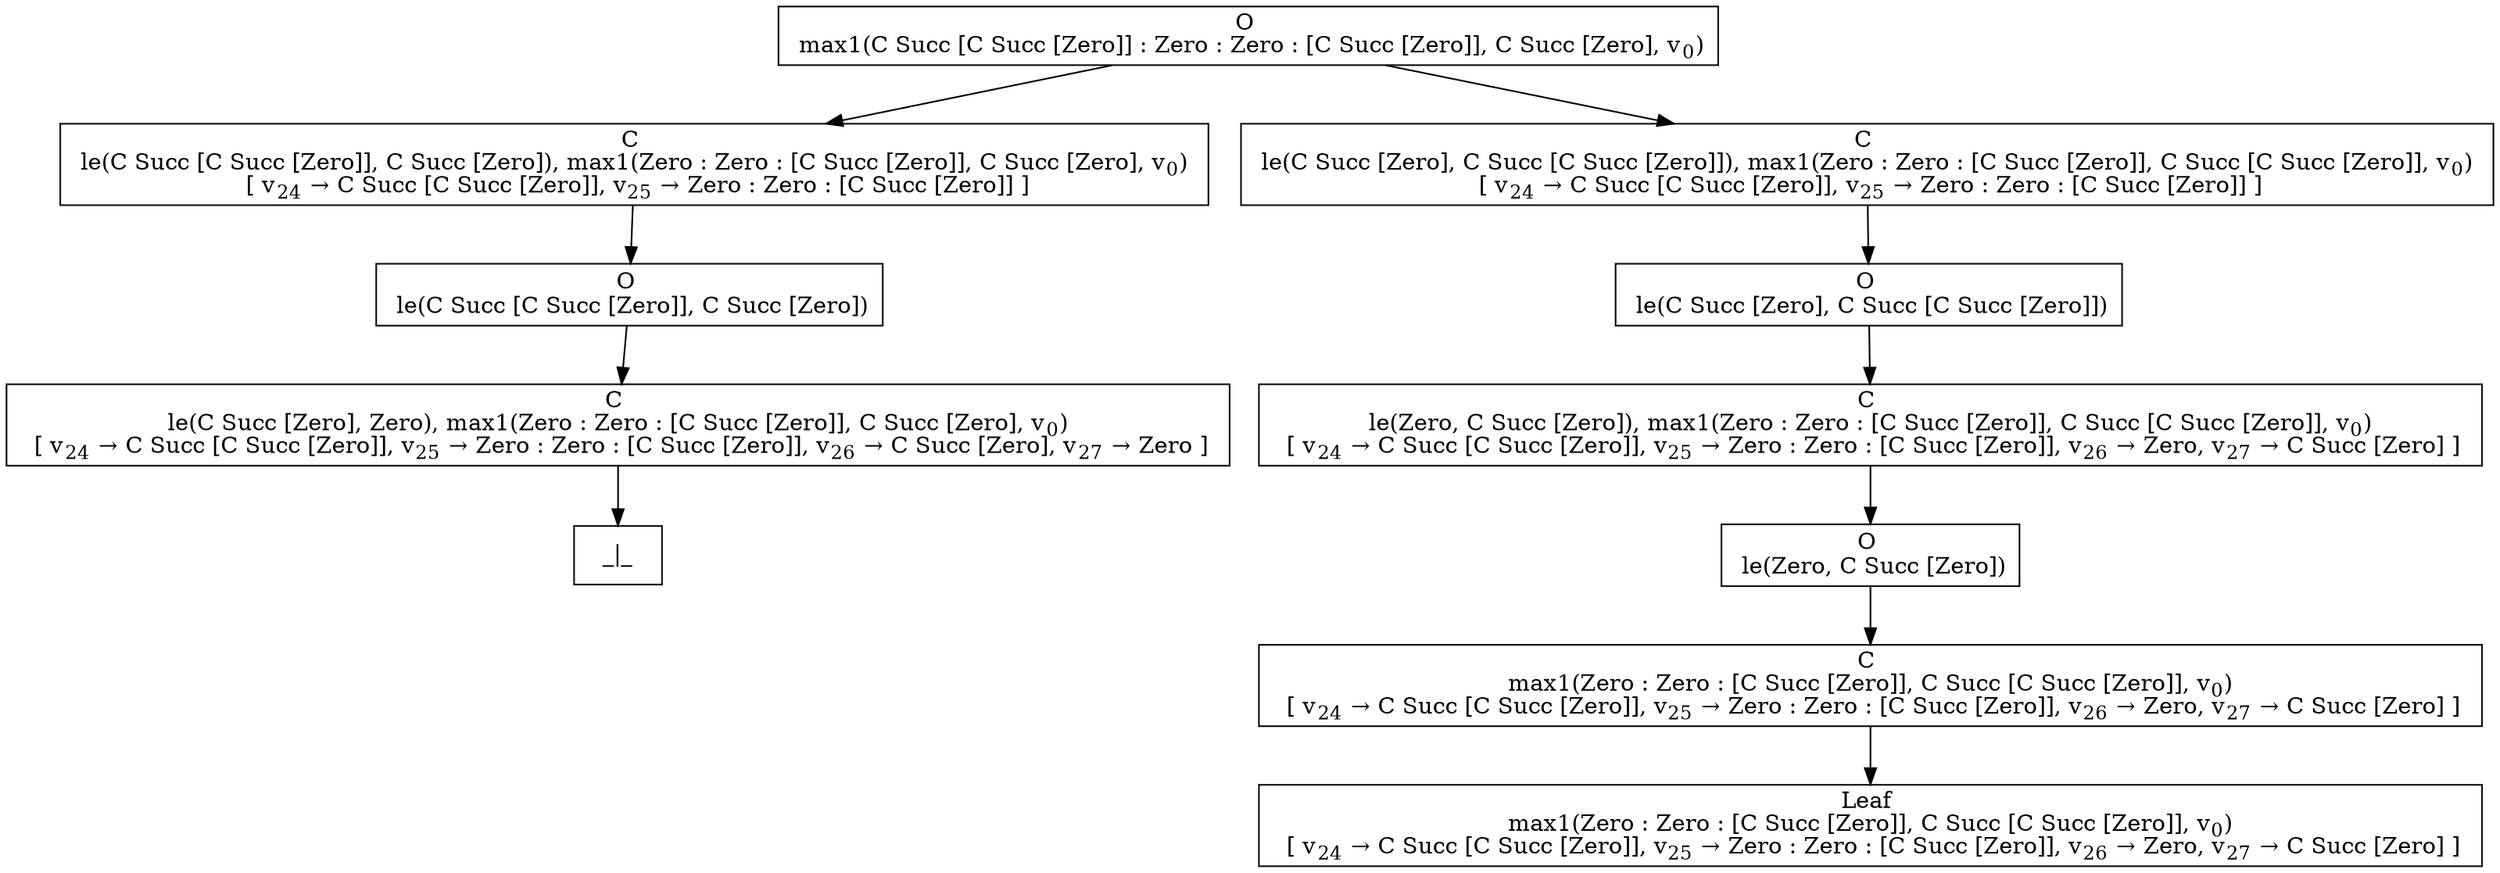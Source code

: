 digraph {
    graph [rankdir=TB
          ,bgcolor=transparent];
    node [shape=box
         ,fillcolor=white
         ,style=filled];
    0 [label=<O <BR/> max1(C Succ [C Succ [Zero]] : Zero : Zero : [C Succ [Zero]], C Succ [Zero], v<SUB>0</SUB>)>];
    1 [label=<C <BR/> le(C Succ [C Succ [Zero]], C Succ [Zero]), max1(Zero : Zero : [C Succ [Zero]], C Succ [Zero], v<SUB>0</SUB>) <BR/>  [ v<SUB>24</SUB> &rarr; C Succ [C Succ [Zero]], v<SUB>25</SUB> &rarr; Zero : Zero : [C Succ [Zero]] ] >];
    2 [label=<C <BR/> le(C Succ [Zero], C Succ [C Succ [Zero]]), max1(Zero : Zero : [C Succ [Zero]], C Succ [C Succ [Zero]], v<SUB>0</SUB>) <BR/>  [ v<SUB>24</SUB> &rarr; C Succ [C Succ [Zero]], v<SUB>25</SUB> &rarr; Zero : Zero : [C Succ [Zero]] ] >];
    3 [label=<O <BR/> le(C Succ [C Succ [Zero]], C Succ [Zero])>];
    4 [label=<C <BR/> le(C Succ [Zero], Zero), max1(Zero : Zero : [C Succ [Zero]], C Succ [Zero], v<SUB>0</SUB>) <BR/>  [ v<SUB>24</SUB> &rarr; C Succ [C Succ [Zero]], v<SUB>25</SUB> &rarr; Zero : Zero : [C Succ [Zero]], v<SUB>26</SUB> &rarr; C Succ [Zero], v<SUB>27</SUB> &rarr; Zero ] >];
    5 [label=<_|_>];
    6 [label=<O <BR/> le(C Succ [Zero], C Succ [C Succ [Zero]])>];
    7 [label=<C <BR/> le(Zero, C Succ [Zero]), max1(Zero : Zero : [C Succ [Zero]], C Succ [C Succ [Zero]], v<SUB>0</SUB>) <BR/>  [ v<SUB>24</SUB> &rarr; C Succ [C Succ [Zero]], v<SUB>25</SUB> &rarr; Zero : Zero : [C Succ [Zero]], v<SUB>26</SUB> &rarr; Zero, v<SUB>27</SUB> &rarr; C Succ [Zero] ] >];
    8 [label=<O <BR/> le(Zero, C Succ [Zero])>];
    9 [label=<C <BR/> max1(Zero : Zero : [C Succ [Zero]], C Succ [C Succ [Zero]], v<SUB>0</SUB>) <BR/>  [ v<SUB>24</SUB> &rarr; C Succ [C Succ [Zero]], v<SUB>25</SUB> &rarr; Zero : Zero : [C Succ [Zero]], v<SUB>26</SUB> &rarr; Zero, v<SUB>27</SUB> &rarr; C Succ [Zero] ] >];
    10 [label=<Leaf <BR/> max1(Zero : Zero : [C Succ [Zero]], C Succ [C Succ [Zero]], v<SUB>0</SUB>) <BR/>  [ v<SUB>24</SUB> &rarr; C Succ [C Succ [Zero]], v<SUB>25</SUB> &rarr; Zero : Zero : [C Succ [Zero]], v<SUB>26</SUB> &rarr; Zero, v<SUB>27</SUB> &rarr; C Succ [Zero] ] >];
    0 -> 1 [label=""];
    0 -> 2 [label=""];
    1 -> 3 [label=""];
    2 -> 6 [label=""];
    3 -> 4 [label=""];
    4 -> 5 [label=""];
    6 -> 7 [label=""];
    7 -> 8 [label=""];
    8 -> 9 [label=""];
    9 -> 10 [label=""];
}